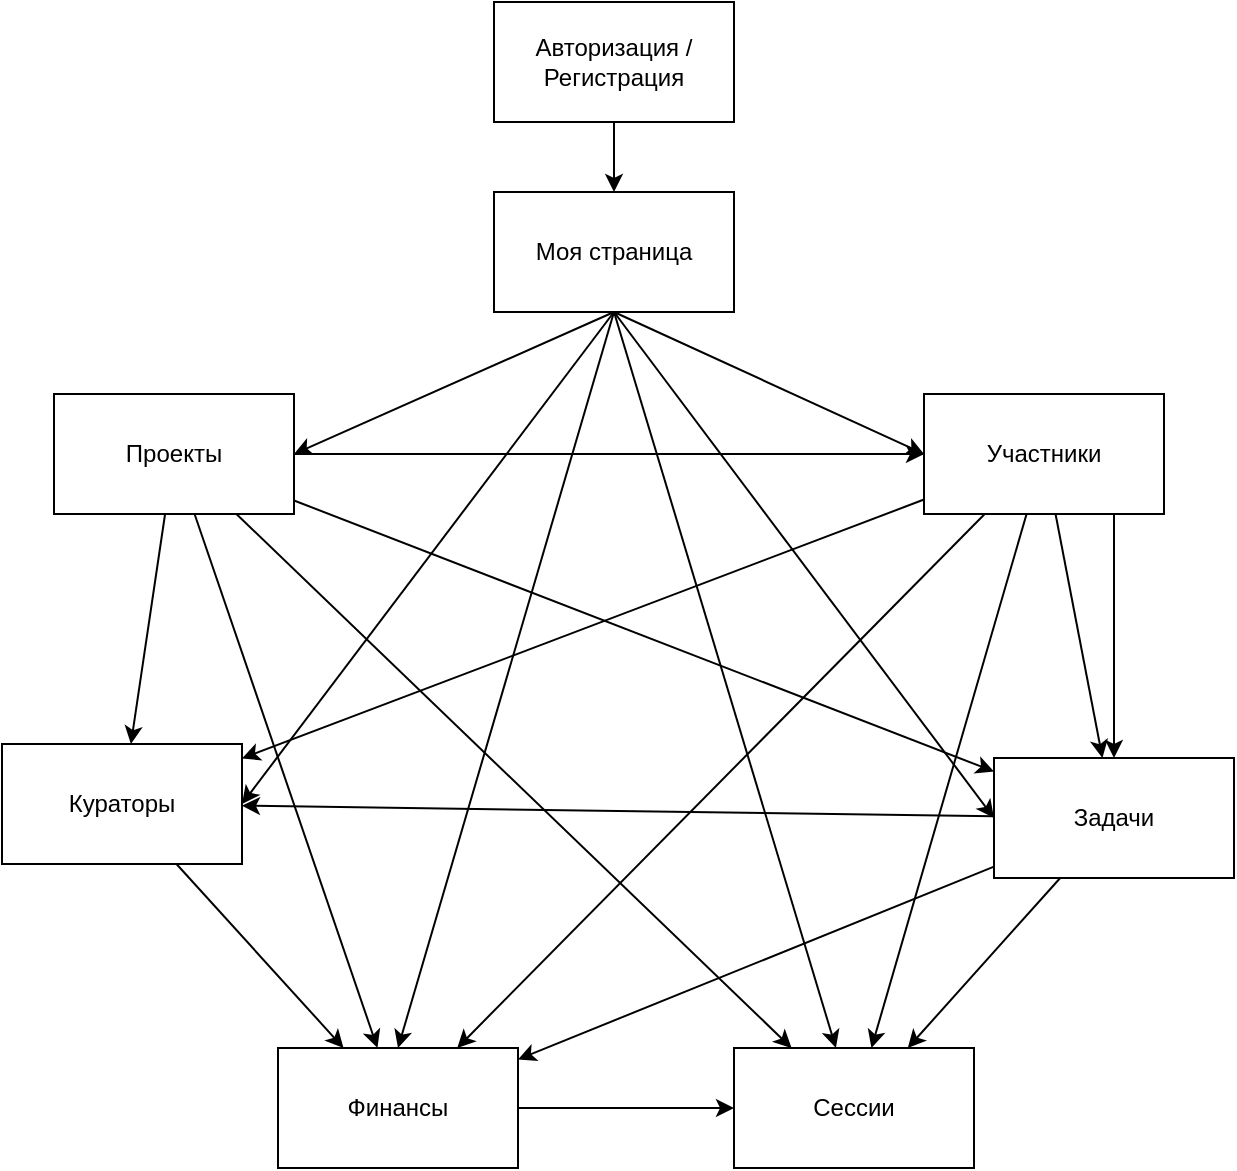 <mxfile version="24.4.4" type="github">
  <diagram id="C5RBs43oDa-KdzZeNtuy" name="Page-1">
    <mxGraphModel dx="615" dy="660" grid="0" gridSize="10" guides="1" tooltips="1" connect="1" arrows="1" fold="1" page="1" pageScale="1" pageWidth="827" pageHeight="1169" math="0" shadow="0">
      <root>
        <mxCell id="WIyWlLk6GJQsqaUBKTNV-0" />
        <mxCell id="WIyWlLk6GJQsqaUBKTNV-1" parent="WIyWlLk6GJQsqaUBKTNV-0" />
        <mxCell id="wQDco6__D_TFU9nbkvwq-14" style="edgeStyle=orthogonalEdgeStyle;rounded=0;orthogonalLoop=1;jettySize=auto;html=1;entryX=0.5;entryY=0;entryDx=0;entryDy=0;" edge="1" parent="WIyWlLk6GJQsqaUBKTNV-1" source="wQDco6__D_TFU9nbkvwq-0" target="wQDco6__D_TFU9nbkvwq-1">
          <mxGeometry relative="1" as="geometry" />
        </mxCell>
        <mxCell id="wQDco6__D_TFU9nbkvwq-0" value="Авторизация / Регистрация" style="rounded=0;whiteSpace=wrap;html=1;" vertex="1" parent="WIyWlLk6GJQsqaUBKTNV-1">
          <mxGeometry x="286" y="57" width="120" height="60" as="geometry" />
        </mxCell>
        <mxCell id="wQDco6__D_TFU9nbkvwq-8" style="rounded=0;orthogonalLoop=1;jettySize=auto;html=1;entryX=1;entryY=0.5;entryDx=0;entryDy=0;exitX=0.5;exitY=1;exitDx=0;exitDy=0;" edge="1" parent="WIyWlLk6GJQsqaUBKTNV-1" source="wQDco6__D_TFU9nbkvwq-1" target="wQDco6__D_TFU9nbkvwq-2">
          <mxGeometry relative="1" as="geometry" />
        </mxCell>
        <mxCell id="wQDco6__D_TFU9nbkvwq-9" style="rounded=0;orthogonalLoop=1;jettySize=auto;html=1;exitX=0.5;exitY=1;exitDx=0;exitDy=0;entryX=0;entryY=0.5;entryDx=0;entryDy=0;" edge="1" parent="WIyWlLk6GJQsqaUBKTNV-1" source="wQDco6__D_TFU9nbkvwq-1" target="wQDco6__D_TFU9nbkvwq-7">
          <mxGeometry relative="1" as="geometry" />
        </mxCell>
        <mxCell id="wQDco6__D_TFU9nbkvwq-10" style="rounded=0;orthogonalLoop=1;jettySize=auto;html=1;entryX=1;entryY=0.5;entryDx=0;entryDy=0;exitX=0.5;exitY=1;exitDx=0;exitDy=0;" edge="1" parent="WIyWlLk6GJQsqaUBKTNV-1" source="wQDco6__D_TFU9nbkvwq-1" target="wQDco6__D_TFU9nbkvwq-3">
          <mxGeometry relative="1" as="geometry" />
        </mxCell>
        <mxCell id="wQDco6__D_TFU9nbkvwq-11" style="rounded=0;orthogonalLoop=1;jettySize=auto;html=1;entryX=0.5;entryY=0;entryDx=0;entryDy=0;exitX=0.5;exitY=1;exitDx=0;exitDy=0;" edge="1" parent="WIyWlLk6GJQsqaUBKTNV-1" source="wQDco6__D_TFU9nbkvwq-1" target="wQDco6__D_TFU9nbkvwq-4">
          <mxGeometry relative="1" as="geometry" />
        </mxCell>
        <mxCell id="wQDco6__D_TFU9nbkvwq-12" style="rounded=0;orthogonalLoop=1;jettySize=auto;html=1;exitX=0.5;exitY=1;exitDx=0;exitDy=0;" edge="1" parent="WIyWlLk6GJQsqaUBKTNV-1" source="wQDco6__D_TFU9nbkvwq-1" target="wQDco6__D_TFU9nbkvwq-6">
          <mxGeometry relative="1" as="geometry" />
        </mxCell>
        <mxCell id="wQDco6__D_TFU9nbkvwq-13" style="rounded=0;orthogonalLoop=1;jettySize=auto;html=1;entryX=0;entryY=0.5;entryDx=0;entryDy=0;exitX=0.5;exitY=1;exitDx=0;exitDy=0;" edge="1" parent="WIyWlLk6GJQsqaUBKTNV-1" source="wQDco6__D_TFU9nbkvwq-1" target="wQDco6__D_TFU9nbkvwq-5">
          <mxGeometry relative="1" as="geometry" />
        </mxCell>
        <mxCell id="wQDco6__D_TFU9nbkvwq-1" value="Моя страница" style="rounded=0;whiteSpace=wrap;html=1;" vertex="1" parent="WIyWlLk6GJQsqaUBKTNV-1">
          <mxGeometry x="286" y="152" width="120" height="60" as="geometry" />
        </mxCell>
        <mxCell id="wQDco6__D_TFU9nbkvwq-15" style="edgeStyle=orthogonalEdgeStyle;rounded=0;orthogonalLoop=1;jettySize=auto;html=1;" edge="1" parent="WIyWlLk6GJQsqaUBKTNV-1" source="wQDco6__D_TFU9nbkvwq-2" target="wQDco6__D_TFU9nbkvwq-7">
          <mxGeometry relative="1" as="geometry" />
        </mxCell>
        <mxCell id="wQDco6__D_TFU9nbkvwq-16" style="edgeStyle=orthogonalEdgeStyle;rounded=0;orthogonalLoop=1;jettySize=auto;html=1;" edge="1" parent="WIyWlLk6GJQsqaUBKTNV-1" source="wQDco6__D_TFU9nbkvwq-2" target="wQDco6__D_TFU9nbkvwq-5">
          <mxGeometry relative="1" as="geometry" />
        </mxCell>
        <mxCell id="wQDco6__D_TFU9nbkvwq-17" style="rounded=0;orthogonalLoop=1;jettySize=auto;html=1;" edge="1" parent="WIyWlLk6GJQsqaUBKTNV-1" source="wQDco6__D_TFU9nbkvwq-2" target="wQDco6__D_TFU9nbkvwq-6">
          <mxGeometry relative="1" as="geometry" />
        </mxCell>
        <mxCell id="wQDco6__D_TFU9nbkvwq-18" style="rounded=0;orthogonalLoop=1;jettySize=auto;html=1;" edge="1" parent="WIyWlLk6GJQsqaUBKTNV-1" source="wQDco6__D_TFU9nbkvwq-2" target="wQDco6__D_TFU9nbkvwq-4">
          <mxGeometry relative="1" as="geometry" />
        </mxCell>
        <mxCell id="wQDco6__D_TFU9nbkvwq-19" style="rounded=0;orthogonalLoop=1;jettySize=auto;html=1;" edge="1" parent="WIyWlLk6GJQsqaUBKTNV-1" source="wQDco6__D_TFU9nbkvwq-2" target="wQDco6__D_TFU9nbkvwq-3">
          <mxGeometry relative="1" as="geometry" />
        </mxCell>
        <mxCell id="wQDco6__D_TFU9nbkvwq-27" style="rounded=0;orthogonalLoop=1;jettySize=auto;html=1;" edge="1" parent="WIyWlLk6GJQsqaUBKTNV-1" source="wQDco6__D_TFU9nbkvwq-2" target="wQDco6__D_TFU9nbkvwq-5">
          <mxGeometry relative="1" as="geometry" />
        </mxCell>
        <mxCell id="wQDco6__D_TFU9nbkvwq-2" value="Проекты" style="rounded=0;whiteSpace=wrap;html=1;" vertex="1" parent="WIyWlLk6GJQsqaUBKTNV-1">
          <mxGeometry x="66" y="253" width="120" height="60" as="geometry" />
        </mxCell>
        <mxCell id="wQDco6__D_TFU9nbkvwq-29" style="rounded=0;orthogonalLoop=1;jettySize=auto;html=1;" edge="1" parent="WIyWlLk6GJQsqaUBKTNV-1" source="wQDco6__D_TFU9nbkvwq-3" target="wQDco6__D_TFU9nbkvwq-4">
          <mxGeometry relative="1" as="geometry" />
        </mxCell>
        <mxCell id="wQDco6__D_TFU9nbkvwq-3" value="Кураторы" style="rounded=0;whiteSpace=wrap;html=1;" vertex="1" parent="WIyWlLk6GJQsqaUBKTNV-1">
          <mxGeometry x="40" y="428" width="120" height="60" as="geometry" />
        </mxCell>
        <mxCell id="wQDco6__D_TFU9nbkvwq-28" style="rounded=0;orthogonalLoop=1;jettySize=auto;html=1;" edge="1" parent="WIyWlLk6GJQsqaUBKTNV-1" source="wQDco6__D_TFU9nbkvwq-4" target="wQDco6__D_TFU9nbkvwq-6">
          <mxGeometry relative="1" as="geometry" />
        </mxCell>
        <mxCell id="wQDco6__D_TFU9nbkvwq-4" value="Финансы" style="rounded=0;whiteSpace=wrap;html=1;" vertex="1" parent="WIyWlLk6GJQsqaUBKTNV-1">
          <mxGeometry x="178" y="580" width="120" height="60" as="geometry" />
        </mxCell>
        <mxCell id="wQDco6__D_TFU9nbkvwq-24" style="rounded=0;orthogonalLoop=1;jettySize=auto;html=1;" edge="1" parent="WIyWlLk6GJQsqaUBKTNV-1" source="wQDco6__D_TFU9nbkvwq-5" target="wQDco6__D_TFU9nbkvwq-6">
          <mxGeometry relative="1" as="geometry" />
        </mxCell>
        <mxCell id="wQDco6__D_TFU9nbkvwq-25" style="rounded=0;orthogonalLoop=1;jettySize=auto;html=1;" edge="1" parent="WIyWlLk6GJQsqaUBKTNV-1" source="wQDco6__D_TFU9nbkvwq-5" target="wQDco6__D_TFU9nbkvwq-4">
          <mxGeometry relative="1" as="geometry" />
        </mxCell>
        <mxCell id="wQDco6__D_TFU9nbkvwq-26" style="rounded=0;orthogonalLoop=1;jettySize=auto;html=1;" edge="1" parent="WIyWlLk6GJQsqaUBKTNV-1" source="wQDco6__D_TFU9nbkvwq-5" target="wQDco6__D_TFU9nbkvwq-3">
          <mxGeometry relative="1" as="geometry" />
        </mxCell>
        <mxCell id="wQDco6__D_TFU9nbkvwq-5" value="Задачи" style="rounded=0;whiteSpace=wrap;html=1;" vertex="1" parent="WIyWlLk6GJQsqaUBKTNV-1">
          <mxGeometry x="536" y="435" width="120" height="60" as="geometry" />
        </mxCell>
        <mxCell id="wQDco6__D_TFU9nbkvwq-6" value="Сессии" style="rounded=0;whiteSpace=wrap;html=1;" vertex="1" parent="WIyWlLk6GJQsqaUBKTNV-1">
          <mxGeometry x="406" y="580" width="120" height="60" as="geometry" />
        </mxCell>
        <mxCell id="wQDco6__D_TFU9nbkvwq-20" style="rounded=0;orthogonalLoop=1;jettySize=auto;html=1;" edge="1" parent="WIyWlLk6GJQsqaUBKTNV-1" source="wQDco6__D_TFU9nbkvwq-7" target="wQDco6__D_TFU9nbkvwq-3">
          <mxGeometry relative="1" as="geometry" />
        </mxCell>
        <mxCell id="wQDco6__D_TFU9nbkvwq-21" style="rounded=0;orthogonalLoop=1;jettySize=auto;html=1;" edge="1" parent="WIyWlLk6GJQsqaUBKTNV-1" source="wQDco6__D_TFU9nbkvwq-7" target="wQDco6__D_TFU9nbkvwq-4">
          <mxGeometry relative="1" as="geometry" />
        </mxCell>
        <mxCell id="wQDco6__D_TFU9nbkvwq-22" style="rounded=0;orthogonalLoop=1;jettySize=auto;html=1;" edge="1" parent="WIyWlLk6GJQsqaUBKTNV-1" source="wQDco6__D_TFU9nbkvwq-7" target="wQDco6__D_TFU9nbkvwq-6">
          <mxGeometry relative="1" as="geometry" />
        </mxCell>
        <mxCell id="wQDco6__D_TFU9nbkvwq-23" style="rounded=0;orthogonalLoop=1;jettySize=auto;html=1;" edge="1" parent="WIyWlLk6GJQsqaUBKTNV-1" source="wQDco6__D_TFU9nbkvwq-7" target="wQDco6__D_TFU9nbkvwq-5">
          <mxGeometry relative="1" as="geometry" />
        </mxCell>
        <mxCell id="wQDco6__D_TFU9nbkvwq-7" value="Участники" style="rounded=0;whiteSpace=wrap;html=1;" vertex="1" parent="WIyWlLk6GJQsqaUBKTNV-1">
          <mxGeometry x="501" y="253" width="120" height="60" as="geometry" />
        </mxCell>
      </root>
    </mxGraphModel>
  </diagram>
</mxfile>
